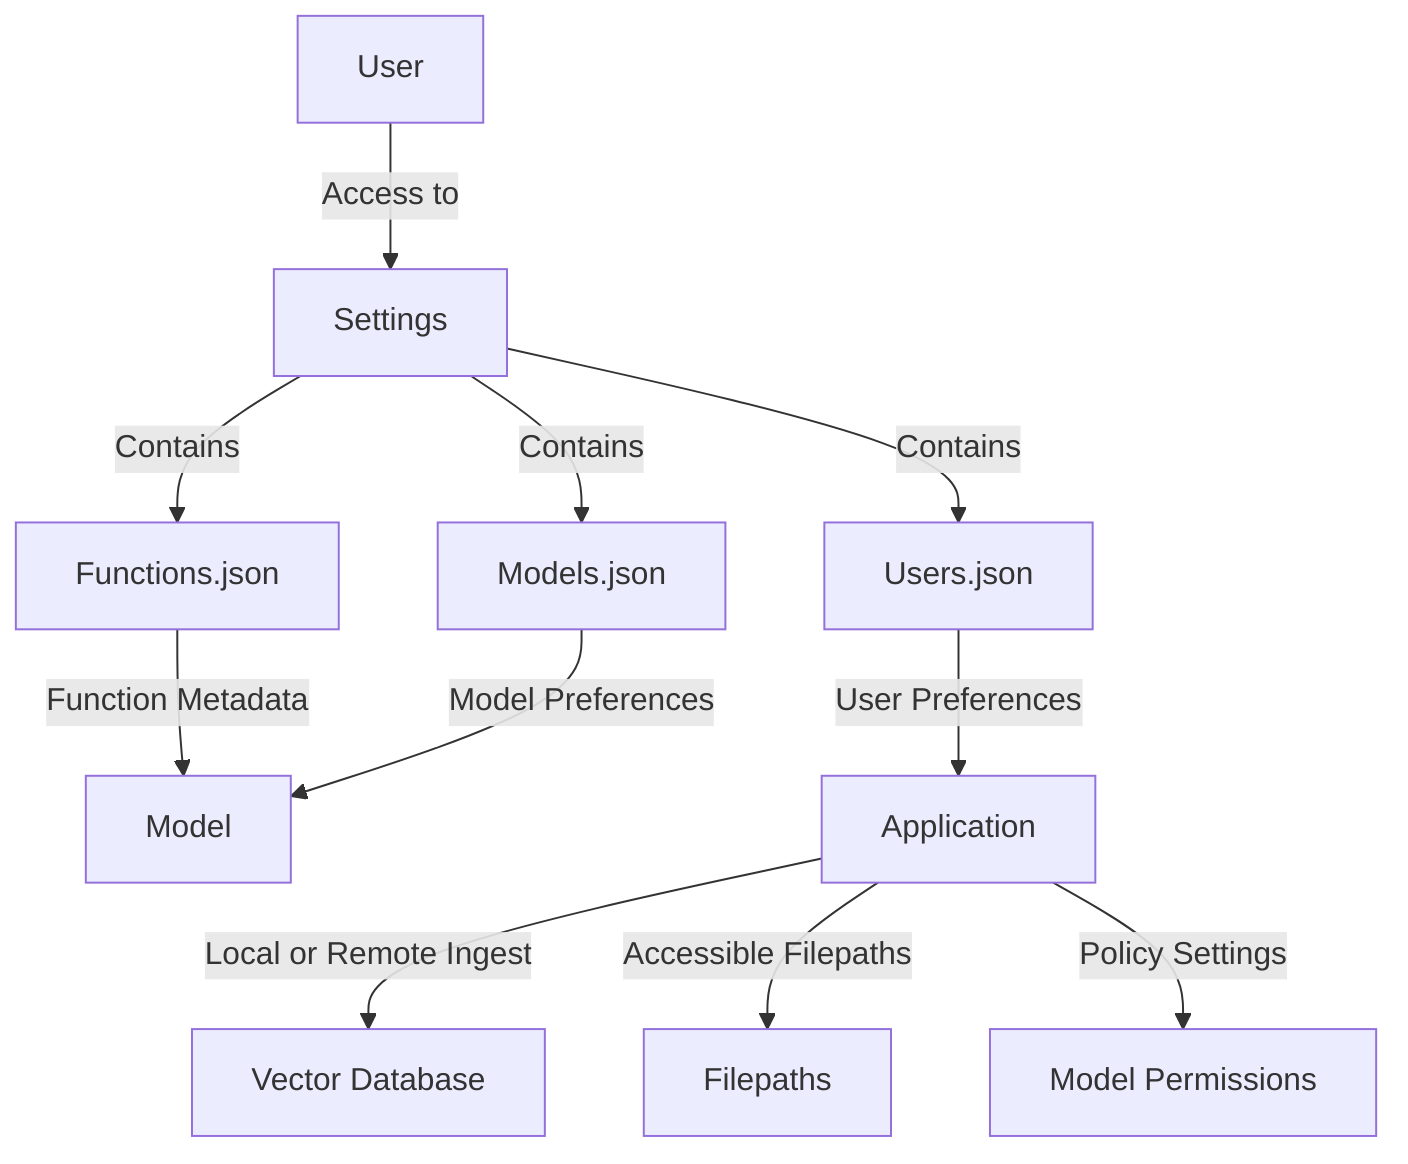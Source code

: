 graph TB
  U["User"] -- "Access to" --> S["Settings"]
  S -- "Contains" --> F["Functions.json"]
  S -- "Contains" --> M["Models.json"]
  S -- "Contains" --> UJ["Users.json"]
  F["Functions.json"] -- "Function Metadata" --> MD["Model"]
  M["Models.json"] -- "Model Preferences" --> MD["Model"]
  UJ["Users.json"] -- "User Preferences" --> A["Application"]
  A["Application"] -- "Local or Remote Ingest" --> VD["Vector Database"]
  A["Application"] -- "Accessible Filepaths" --> FP["Filepaths"]
  A["Application"] -- "Policy Settings" --> PS["Model Permissions"]
